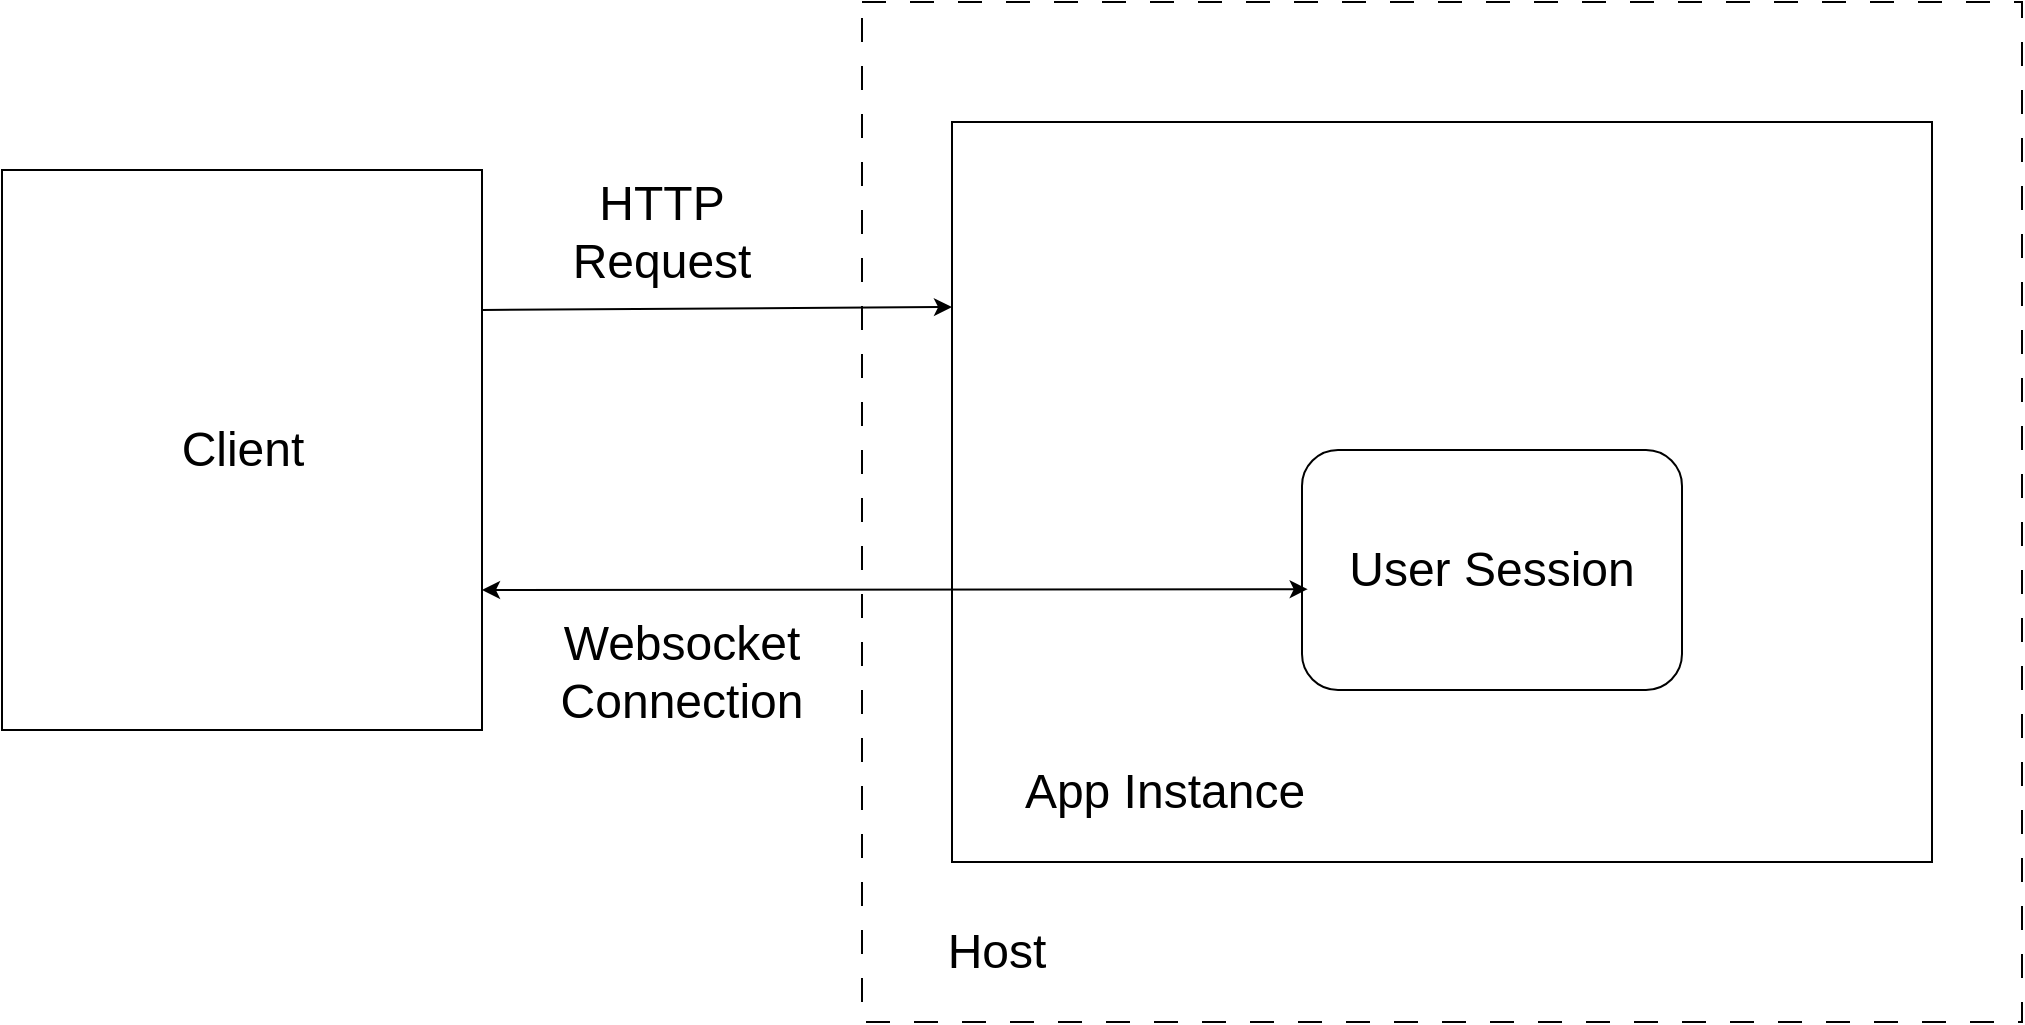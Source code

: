 <mxfile version="24.5.5" type="dropbox">
  <diagram name="Page-1" id="ALxjp6_uH2wn0X92kFWS">
    <mxGraphModel dx="1370" dy="899" grid="1" gridSize="10" guides="1" tooltips="1" connect="1" arrows="1" fold="1" page="1" pageScale="1" pageWidth="1169" pageHeight="827" background="none" math="0" shadow="0">
      <root>
        <mxCell id="0" />
        <mxCell id="1" parent="0" />
        <mxCell id="T-EGLuceTleQ6SiZiBLL-18" value="" style="rounded=0;whiteSpace=wrap;html=1;fillColor=none;dashed=1;dashPattern=12 12;" vertex="1" parent="1">
          <mxGeometry x="530" y="190" width="580" height="510" as="geometry" />
        </mxCell>
        <mxCell id="T-EGLuceTleQ6SiZiBLL-19" value="" style="rounded=0;whiteSpace=wrap;html=1;glass=0;shadow=0;" vertex="1" parent="1">
          <mxGeometry x="575" y="250" width="490" height="370" as="geometry" />
        </mxCell>
        <mxCell id="T-EGLuceTleQ6SiZiBLL-32" value="" style="rounded=0;whiteSpace=wrap;html=1;" vertex="1" parent="1">
          <mxGeometry x="100" y="274" width="240" height="280" as="geometry" />
        </mxCell>
        <mxCell id="T-EGLuceTleQ6SiZiBLL-33" value="&lt;font style=&quot;font-size: 24px;&quot;&gt;App Instance&lt;br&gt;&lt;/font&gt;" style="text;html=1;align=center;verticalAlign=middle;whiteSpace=wrap;rounded=0;" vertex="1" parent="1">
          <mxGeometry x="600" y="570" width="163" height="30" as="geometry" />
        </mxCell>
        <mxCell id="T-EGLuceTleQ6SiZiBLL-34" value="&lt;font style=&quot;font-size: 24px;&quot;&gt;Host&lt;br&gt;&lt;/font&gt;" style="text;html=1;align=center;verticalAlign=middle;whiteSpace=wrap;rounded=0;" vertex="1" parent="1">
          <mxGeometry x="550" y="650" width="95" height="30" as="geometry" />
        </mxCell>
        <mxCell id="T-EGLuceTleQ6SiZiBLL-38" value="&lt;font style=&quot;font-size: 24px;&quot;&gt;User Session&lt;br&gt;&lt;/font&gt;" style="rounded=1;whiteSpace=wrap;html=1;" vertex="1" parent="1">
          <mxGeometry x="750" y="414" width="190" height="120" as="geometry" />
        </mxCell>
        <mxCell id="T-EGLuceTleQ6SiZiBLL-39" value="&lt;font style=&quot;font-size: 24px;&quot;&gt;Client&lt;br&gt;&lt;/font&gt;" style="text;html=1;align=center;verticalAlign=middle;whiteSpace=wrap;rounded=0;" vertex="1" parent="1">
          <mxGeometry x="172.5" y="399" width="95" height="30" as="geometry" />
        </mxCell>
        <mxCell id="T-EGLuceTleQ6SiZiBLL-40" value="" style="endArrow=classic;html=1;exitX=1;exitY=0.25;exitDx=0;exitDy=0;entryX=0;entryY=0.25;entryDx=0;entryDy=0;" edge="1" parent="1" source="T-EGLuceTleQ6SiZiBLL-32" target="T-EGLuceTleQ6SiZiBLL-19">
          <mxGeometry width="50" height="50" relative="1" as="geometry">
            <mxPoint x="570" y="500" as="sourcePoint" />
            <mxPoint x="620" y="450" as="targetPoint" />
          </mxGeometry>
        </mxCell>
        <mxCell id="T-EGLuceTleQ6SiZiBLL-42" value="" style="endArrow=classic;startArrow=classic;html=1;exitX=1;exitY=0.75;exitDx=0;exitDy=0;entryX=0.015;entryY=0.58;entryDx=0;entryDy=0;entryPerimeter=0;" edge="1" parent="1" source="T-EGLuceTleQ6SiZiBLL-32" target="T-EGLuceTleQ6SiZiBLL-38">
          <mxGeometry width="50" height="50" relative="1" as="geometry">
            <mxPoint x="570" y="500" as="sourcePoint" />
            <mxPoint x="620" y="450" as="targetPoint" />
          </mxGeometry>
        </mxCell>
        <mxCell id="T-EGLuceTleQ6SiZiBLL-44" value="&lt;div align=&quot;center&quot;&gt;&lt;font style=&quot;font-size: 24px;&quot;&gt;HTTP Request&lt;/font&gt;&lt;br&gt;&lt;/div&gt;" style="text;html=1;align=center;verticalAlign=middle;whiteSpace=wrap;rounded=0;" vertex="1" parent="1">
          <mxGeometry x="400" y="290" width="60" height="30" as="geometry" />
        </mxCell>
        <mxCell id="T-EGLuceTleQ6SiZiBLL-47" value="&lt;font style=&quot;font-size: 24px;&quot;&gt;Websocket Connection&lt;br&gt;&lt;/font&gt;" style="text;html=1;align=center;verticalAlign=middle;whiteSpace=wrap;rounded=0;" vertex="1" parent="1">
          <mxGeometry x="410" y="510" width="60" height="30" as="geometry" />
        </mxCell>
      </root>
    </mxGraphModel>
  </diagram>
</mxfile>
